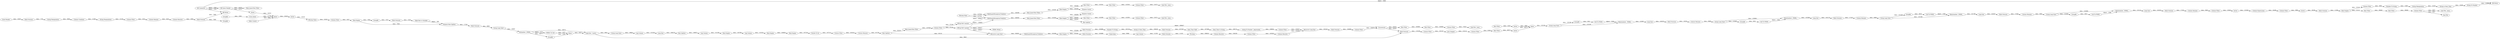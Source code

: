 digraph {
	"19560295182153299_302" [label="Rule Engine"]
	"4885130752960441986_209" [label="Column Filter"]
	"-1944527329408197674_179" [label="Loop End"]
	"-73896868765246359_173" [label=GroupBy]
	"-7182091666842695063_197" [label="Column Filter"]
	"-6419632146889223259_171" [label="PMML To Cell"]
	"-370071153286829429_344" [label="Column Filter"]
	"4885130752960441986_185" [label="Row Splitter"]
	"4885130752960441986_208" [label="Rule Engine"]
	"-2599690313623811559_322" [label="Math Formula"]
	"-6751191713757880399_166" [label="Group Loop Start"]
	"-304944437060171430_166" [label="Group Loop Start"]
	"-2599690313623811559_316" [label="Math Formula"]
	"-5418544209593770905_316" [label="Rule Engine"]
	"19560295182153299_296" [label="Rule_based Row Filter"]
	"-5418544209593770905_237" [label="Row Filter"]
	"4885130752960441986_207" [label="Rule Engine"]
	"-5418544209593770905_301" [label="Rule_based Row Filter"]
	"-5418544209593770905_193" [label=Concatenate]
	"-5418544209593770905_318" [label="Column Filter"]
	"-6751191713757880399_176" [label="Denormalizer _PMML_"]
	"-5418544209593770905_7" [label="Table Creator"]
	"19560295182153299_288" [label="Numeric Scorer"]
	"-2599690313623811559_323" [label=Pivoting]
	"-2599690313623811559_324" [label="Column Resorter"]
	"-7182091666842695063_179" [label="Math Formula"]
	"19560295182153299_284" [label="Missing Value"]
	"-6751191713757880399_179" [label="Loop End"]
	"-2599690313623811559_64" [label="Recursive Loop Start"]
	"-4359293250350798024_187" [label="Column Rename"]
	"4885130752960441986_206" [label="Lag Column"]
	"4885130752960441986_210" [label="Column Rename"]
	"-73896868765246359_166" [label="Group Loop Start"]
	"-5418544209593770905_228" [label=GroupBy]
	"4885130752960441986_235" [label="Rule Engine"]
	"19560295182153299_293" [label="PMML Writer"]
	"-2599690313623811559_52" [label="MultiLayerPerceptron Predictor"]
	"-7182091666842695063_301" [label=Sorter]
	"4885130752960441986_234" [label="Lag Column"]
	"-4359293250350798024_190" [label="Column Expressions"]
	"-4359293250350798024_198" [label="Row Filter"]
	"4885130752960441986_30" [label="Loop End"]
	"-5418544209593770905_294" [label="Row Filter"]
	"19560295182153299_289" [label="Line Plot _local_"]
	"19560295182153299_319" [label="Column Filter"]
	"-5418544209593770905_347" [label="Table Row to Variable"]
	"-6419632146889223259_170" [label="Normalizer _PMML_"]
	"-4359293250350798024_200" [label=Sorter]
	"4885130752960441986_204" [label="Row Splitter"]
	"-5418544209593770905_317" [label="Math Formula"]
	"806346930184881823_8" [label=Joiner]
	"-304944437060171430_176" [label="Denormalizer _PMML_"]
	"-370071153286829429_351" [label="Column Combiner"]
	"-4359293250350798024_183" [label="Column Rename"]
	"-5418544209593770905_188" [label="Line Plot _local_"]
	"-5418544209593770905_313" [label=GroupBy]
	"-2599690313623811559_172" [label="Column Resorter"]
	"19560295182153299_306" [label="Rule Engine"]
	"-304944437060171430_175" [label="Cell To PMML"]
	"-2599690313623811559_317" [label="Number To String"]
	"-2599690313623811559_301" [label="String To Number _deprecated_"]
	"-6419632146889223259_172" [label="Loop End _2 ports_"]
	"-2599690313623811559_320" [label=Unpivoting]
	"-5418544209593770905_18" [label=Sorter]
	"19560295182153299_294" [label="Row Filter"]
	"-5418544209593770905_172" [label="Numeric Row Splitter"]
	"-5418544209593770905_218" [label="Column Filter"]
	"-2599690313623811559_314" [label="Math Formula"]
	"-2599690313623811559_319" [label="Column Filter"]
	"-304944437060171430_173" [label=GroupBy]
	"-1944527329408197674_173" [label=GroupBy]
	"-1944527329408197674_175" [label="Cell To PMML"]
	"-2599690313623811559_306" [label="Math Formula"]
	"-5418544209593770905_351" [label="Math Formula"]
	"-5418544209593770905_298" [label="Row Filter"]
	"-370071153286829429_347" [label="Math Formula"]
	"-4359293250350798024_193" [label="Column Filter"]
	"-5418544209593770905_319" [label="String Manipulation"]
	"-4359293250350798024_199" [label="Row Filter"]
	"-2599690313623811559_159" [label="Column Filter"]
	"19560295182153299_197" [label="Column Filter"]
	"-304944437060171430_169" [label="Math Formula"]
	"-2599690313623811559_295" [label="Date_Time Shift"]
	"19560295182153299_307" [label="Numeric Scorer"]
	"806346930184881823_208" [label="Column Filter"]
	"-4359293250350798024_178" [label=Joiner]
	"-4359293250350798024_201" [label=Sorter]
	"19560295182153299_290" [label="Row Filter"]
	"-7182091666842695063_182" [label="Column Filter"]
	"-5418544209593770905_236" [label="Row Filter"]
	"19560295182153299_177" [label="RProp MLP Learner"]
	"-2599690313623811559_318" [label="Math Formula"]
	"-5418544209593770905_310" [label="DB Writer"]
	"-2599690313623811559_65" [label="Recursive Loop End"]
	"-5418544209593770905_340" [label="String To Number"]
	"-6751191713757880399_173" [label=GroupBy]
	"-5418544209593770905_222" [label="Line Plot"]
	"806346930184881823_2" [label=Sorter]
	"4885130752960441986_31" [label="Group Loop Start"]
	"19560295182153299_323" [label="Line Plot _local_"]
	"-5418544209593770905_216" [label="Line Plot _local_"]
	"-370071153286829429_343" [label="String Manipulation"]
	"-73896868765246359_179" [label="Loop End"]
	"-5418544209593770905_200" [label="Column Filter"]
	"-5418544209593770905_293" [label="String to Date_Time"]
	"-1944527329408197674_166" [label="Group Loop Start"]
	"-5418544209593770905_4" [label="DB Query Reader"]
	"806346930184881823_239" [label="Rule Engine"]
	"19560295182153299_291" [label="Column Filter"]
	"-2599690313623811559_321" [label="Lag Column"]
	"-370071153286829429_346" [label="Column Resorter"]
	"-370071153286829429_352" [label="String Manipulation"]
	"-2599690313623811559_315" [label="Column Filter"]
	"-6419632146889223259_174" [label=Joiner]
	"-6419632146889223259_169" [label="Math Formula"]
	"-370071153286829429_345" [label="Column Rename"]
	"-4359293250350798024_185" [label=Sorter]
	"-5418544209593770905_352" [label="DB Writer"]
	"19560295182153299_305" [label="Rule_based Row Filter"]
	"-6751191713757880399_169" [label="Math Formula"]
	"-2599690313623811559_292" [label="Rule Engine"]
	"806346930184881823_9" [label=GroupBy]
	"806346930184881823_12" [label="Missing Value"]
	"-73896868765246359_176" [label="Denormalizer _PMML_"]
	"-73896868765246359_169" [label="Math Formula"]
	"19560295182153299_283" [label="MultiLayerPerceptron Predictor"]
	"-4359293250350798024_184" [label="Column Rename"]
	"-5418544209593770905_15" [label="DB Connector"]
	"-6419632146889223259_166" [label="Group Loop Start"]
	"-2599690313623811559_293" [label="String to Date_Time"]
	"19560295182153299_320" [label="Row Filter"]
	"-2599690313623811559_298" [label="Date_Time to String"]
	"-370071153286829429_341" [label="Excel Reader"]
	"-370071153286829429_342" [label="Math Formula"]
	"19560295182153299_303" [label="RProp MLP Learner"]
	"-1944527329408197674_176" [label="Denormalizer _PMML_"]
	"-6751191713757880399_175" [label="Cell To PMML"]
	"-304944437060171430_179" [label="Loop End"]
	"19560295182153299_278" [label="Rule_based Row Filter"]
	"-7182091666842695063_300" [label="Column Filter"]
	"4885130752960441986_165" [label="Lag Column"]
	"-4359293250350798024_194" [label="Column Rename"]
	"19560295182153299_304" [label="MultiLayerPerceptron Predictor"]
	"19560295182153299_292" [label="Row Splitter"]
	"4885130752960441986_236" [label="Double To Int"]
	"806346930184881823_11" [label="Cross Joiner"]
	"19560295182153299_318" [label="Row Filter"]
	"-5418544209593770905_339" [label="Number To String"]
	"-73896868765246359_175" [label="Cell To PMML"]
	"-6419632146889223259_173" [label=GroupBy]
	"-7182091666842695063_192" [label="Java Snippet"]
	"-1944527329408197674_169" [label="Math Formula"]
	"-7182091666842695063_197" -> "-4359293250350798024_198" [label="data: : 8108"]
	"19560295182153299_318" -> "19560295182153299_320" [label="data: : 153241"]
	"-2599690313623811559_320" -> "-2599690313623811559_321" [label="data: : 9948"]
	"-370071153286829429_347" -> "-5418544209593770905_352" [label="data: : 7909"]
	"19560295182153299_302" -> "19560295182153299_290" [label="data: : 108393"]
	"-304944437060171430_179" -> "-304944437060171430_169" [label="data: : 142176"]
	"-304944437060171430_166" -> "-304944437060171430_176" [label="data: : 132803"]
	"-73896868765246359_179" -> "-73896868765246359_169" [label="data: : 141637"]
	"-2599690313623811559_64" -> "-2599690313623811559_52" [label="data: : 95839"]
	"-370071153286829429_345" -> "-370071153286829429_346" [label="data: : 4455"]
	"19560295182153299_303" -> "-5418544209593770905_193" [label="object: : 509457"]
	"19560295182153299_306" -> "19560295182153299_318" [label="data: : 108399"]
	"-5418544209593770905_4" -> "-5418544209593770905_18" [label="data: : 14020"]
	"-6751191713757880399_176" -> "-6751191713757880399_179" [label="data: : 131514"]
	"-2599690313623811559_159" -> "-2599690313623811559_172" [label="data: : 103505"]
	"-5418544209593770905_236" -> "-5418544209593770905_294" [label="data: : 163062"]
	"-5418544209593770905_340" -> "-5418544209593770905_310" [label="data: : 15348"]
	"-6751191713757880399_175" -> "-6751191713757880399_176" [label="object: : 2346"]
	"-6751191713757880399_166" -> "-6751191713757880399_173" [label="data: : 132000"]
	"-1944527329408197674_166" -> "-1944527329408197674_173" [label="data: : 132230"]
	"-5418544209593770905_316" -> "-5418544209593770905_318" [label="data: : 13110"]
	"-6419632146889223259_169" -> "-6419632146889223259_166" [label="data: : 8983"]
	"4885130752960441986_235" -> "4885130752960441986_208" [label="data: : 104935"]
	"-73896868765246359_166" -> "-73896868765246359_176" [label="data: : 132168"]
	"4885130752960441986_165" -> "4885130752960441986_30" [label="data: : 152334"]
	"-2599690313623811559_319" -> "-2599690313623811559_65" [label="data: : 105057"]
	"-5418544209593770905_294" -> "-5418544209593770905_200" [label="data: : 163062"]
	"4885130752960441986_30" -> "4885130752960441986_185" [label="data: : 246579"]
	"806346930184881823_239" -> "-5418544209593770905_172" [label="data: : 7956"]
	"19560295182153299_302" -> "19560295182153299_288" [label="data: : 108393"]
	"19560295182153299_177" -> "19560295182153299_283" [label="object: : 128820"]
	"-4359293250350798024_187" -> "-4359293250350798024_193" [label="data: : 9491"]
	"-5418544209593770905_218" -> "-5418544209593770905_222" [label="data: : 6697"]
	"19560295182153299_197" -> "19560295182153299_177" [label="data: : 97245"]
	"-5418544209593770905_339" -> "-5418544209593770905_319" [label="data: : 13697"]
	"-4359293250350798024_193" -> "-4359293250350798024_185" [label="data: : 10564"]
	"-6419632146889223259_172" -> "4885130752960441986_31" [label="data: : 9642"]
	"-2599690313623811559_316" -> "-2599690313623811559_317" [label="data: : 105886"]
	"-304944437060171430_173" -> "-304944437060171430_175" [label="data: : 3621"]
	"-2599690313623811559_314" -> "-2599690313623811559_315" [label="data: : 104808"]
	"-370071153286829429_352" -> "-370071153286829429_344" [label="data: : 12158"]
	"-7182091666842695063_300" -> "-7182091666842695063_301" [label="data: : 9995"]
	"-5418544209593770905_319" -> "-5418544209593770905_293" [label="data: : 14192"]
	"-5418544209593770905_15" -> "-5418544209593770905_352" [label="object: : 3566"]
	"-5418544209593770905_4" -> "-5418544209593770905_301" [label="data: : 14020"]
	"-6751191713757880399_173" -> "-6751191713757880399_175" [label="data: : 3622"]
	"-5418544209593770905_172" -> "-6419632146889223259_169" [label="data: : 17264"]
	"4885130752960441986_204" -> "-2599690313623811559_64" [label="data: : 93155"]
	"-6419632146889223259_171" -> "-6419632146889223259_174" [label="data: : 2870"]
	"-1944527329408197674_179" -> "-1944527329408197674_169" [label="data: : 142876"]
	"4885130752960441986_209" -> "4885130752960441986_210" [label="data: : 101014"]
	"-2599690313623811559_306" -> "-2599690313623811559_320" [label="data: : 105888"]
	"-2599690313623811559_322" -> "-2599690313623811559_323" [label="data: : 11161"]
	"-370071153286829429_346" -> "-370071153286829429_347" [label="data: : 5004"]
	"-6419632146889223259_170" -> "-6419632146889223259_172" [label="data: : 18474"]
	"-5418544209593770905_293" -> "-5418544209593770905_340" [label="data: : 15628"]
	"-5418544209593770905_193" -> "-5418544209593770905_236" [label="data: : 92933"]
	"4885130752960441986_185" -> "4885130752960441986_206" [label="data: : 149675"]
	"-4359293250350798024_200" -> "-4359293250350798024_178" [label="data: : 40571"]
	"-5418544209593770905_228" -> "-5418544209593770905_351" [label="data: : 2537"]
	"-6419632146889223259_166" -> "-6419632146889223259_170" [label="data: : 18402"]
	"-5418544209593770905_298" -> "-5418544209593770905_218" [label="data: : 30649"]
	"4885130752960441986_210" -> "4885130752960441986_204" [label="data: : 91739"]
	"-370071153286829429_343" -> "-370071153286829429_351" [label="data: : 8364"]
	"-2599690313623811559_292" -> "-2599690313623811559_316" [label="data: : 105365"]
	"-6419632146889223259_172" -> "-7182091666842695063_179" [label="data: : 9642"]
	"-5418544209593770905_15" -> "-5418544209593770905_4" [label="object: : 3566"]
	"-370071153286829429_344" -> "-370071153286829429_345" [label="data: : 5014"]
	"-304944437060171430_169" -> "-4359293250350798024_184" [label="data: : 17533"]
	"-4359293250350798024_201" -> "-4359293250350798024_178" [label="data: : 3964"]
	"-2599690313623811559_301" -> "-2599690313623811559_319" [label="data: : 106854"]
	"-7182091666842695063_182" -> "-7182091666842695063_192" [label="data: : 102107"]
	"-5418544209593770905_15" -> "-5418544209593770905_310" [label="object: : 3566"]
	"-2599690313623811559_172" -> "-2599690313623811559_65" [label="data: : 103505"]
	"806346930184881823_8" -> "806346930184881823_2" [label="data: : 18163"]
	"-2599690313623811559_321" -> "-2599690313623811559_322" [label="data: : 11230"]
	"19560295182153299_305" -> "19560295182153299_306" [label="data: : 153241"]
	"-6419632146889223259_170" -> "-6419632146889223259_173" [label="data: : 18474"]
	"19560295182153299_278" -> "19560295182153299_197" [label="data: : 147054"]
	"19560295182153299_320" -> "19560295182153299_319" [label="data: : 153241"]
	"-370071153286829429_341" -> "-370071153286829429_342" [label="data: : 16287"]
	"-73896868765246359_176" -> "-73896868765246359_179" [label="data: : 131709"]
	"-304944437060171430_166" -> "-304944437060171430_173" [label="data: : 132803"]
	"-370071153286829429_342" -> "-370071153286829429_343" [label="data: : 7701"]
	"-7182091666842695063_301" -> "-5418544209593770905_317" [label="data: : 30336"]
	"19560295182153299_284" -> "19560295182153299_283" [label="data: : 147054"]
	"-5418544209593770905_317" -> "-5418544209593770905_316" [label="data: : 11384"]
	"-2599690313623811559_318" -> "-2599690313623811559_295" [label="data: : 107359"]
	"19560295182153299_290" -> "19560295182153299_294" [label="data: : 153290"]
	"-5418544209593770905_237" -> "-5418544209593770905_298" [label="data: : 30649"]
	"-7182091666842695063_192" -> "-7182091666842695063_197" [label="data: : 125121"]
	"-2599690313623811559_295" -> "-2599690313623811559_298" [label="data: : 107386"]
	"-1944527329408197674_169" -> "-4359293250350798024_183" [label="data: : 14534"]
	"4885130752960441986_31" -> "4885130752960441986_165" [label="data: : 19643"]
	"-5418544209593770905_347" -> "-5418544209593770905_172" [label="object: : 288"]
	"-5418544209593770905_193" -> "-7182091666842695063_179" [label="data: : 92933"]
	"806346930184881823_2" -> "806346930184881823_12" [label="data: : 18163"]
	"-6751191713757880399_169" -> "-4359293250350798024_187" [label="data: : 17342"]
	"4885130752960441986_204" -> "19560295182153299_278" [label="data: : 93155"]
	"-1944527329408197674_175" -> "-1944527329408197674_176" [label="object: : 2346"]
	"4885130752960441986_207" -> "4885130752960441986_234" [label="data: : 103799"]
	"-2599690313623811559_292" -> "-2599690313623811559_306" [label="data: : 105365"]
	"19560295182153299_303" -> "19560295182153299_304" [label="object: : 509457"]
	"-2599690313623811559_298" -> "-2599690313623811559_301" [label="data: : 106713"]
	"806346930184881823_9" -> "806346930184881823_11" [label="data: : 3300"]
	"-4359293250350798024_199" -> "-4359293250350798024_201" [label="data: : 5419"]
	"-4359293250350798024_184" -> "-73896868765246359_166" [label="data: : 9498"]
	"-5418544209593770905_18" -> "806346930184881823_8" [label="data: : 14019"]
	"19560295182153299_303" -> "19560295182153299_293" [label="object: : 509457"]
	"-2599690313623811559_323" -> "-2599690313623811559_324" [label="data: : 306810"]
	"19560295182153299_296" -> "19560295182153299_302" [label="data: : 153292"]
	"19560295182153299_283" -> "19560295182153299_296" [label="data: : 108393"]
	"19560295182153299_306" -> "19560295182153299_307" [label="data: : 108399"]
	"4885130752960441986_236" -> "4885130752960441986_209" [label="data: : 107215"]
	"806346930184881823_208" -> "806346930184881823_239" [label="data: : 5037"]
	"-1944527329408197674_166" -> "-1944527329408197674_176" [label="data: : 132230"]
	"-5418544209593770905_200" -> "-5418544209593770905_188" [label="data: : 74531"]
	"-2599690313623811559_317" -> "-2599690313623811559_293" [label="data: : 105744"]
	"-2599690313623811559_324" -> "-2599690313623811559_159" [label="data: : 104539"]
	"-5418544209593770905_318" -> "-5418544209593770905_339" [label="data: : 9993"]
	"-4359293250350798024_185" -> "-4359293250350798024_190" [label="data: : 131945"]
	"19560295182153299_291" -> "19560295182153299_289" [label="data: : 21071"]
	"4885130752960441986_234" -> "4885130752960441986_235" [label="data: : 152353"]
	"-4359293250350798024_198" -> "-4359293250350798024_200" [label="data: : 40571"]
	"-370071153286829429_351" -> "-370071153286829429_352" [label="data: : 11585"]
	"-6419632146889223259_173" -> "-6419632146889223259_174" [label="data: : 3300"]
	"806346930184881823_12" -> "806346930184881823_208" [label="data: : 18162"]
	"-5418544209593770905_218" -> "-5418544209593770905_216" [label="data: : 6697"]
	"-6419632146889223259_170" -> "-6419632146889223259_171" [label="object: : 2374"]
	"19560295182153299_197" -> "19560295182153299_303" [label="data: : 97245"]
	"19560295182153299_302" -> "19560295182153299_292" [label="data: : 108393"]
	"-5418544209593770905_7" -> "806346930184881823_8" [label="data: : 9081"]
	"19560295182153299_294" -> "19560295182153299_291" [label="data: : 153291"]
	"-2599690313623811559_293" -> "-2599690313623811559_318" [label="data: : 106420"]
	"-73896868765246359_175" -> "-73896868765246359_176" [label="object: : 2346"]
	"-6419632146889223259_174" -> "-6419632146889223259_172" [label="data: : 4537"]
	"-1944527329408197674_173" -> "-1944527329408197674_175" [label="data: : 3621"]
	"-4359293250350798024_178" -> "-1944527329408197674_166" [label="data: : 132230"]
	"-304944437060171430_176" -> "-304944437060171430_179" [label="data: : 132306"]
	"-4359293250350798024_194" -> "-6751191713757880399_166" [label="data: : 9491"]
	"19560295182153299_319" -> "19560295182153299_323" [label="data: : 21072"]
	"-7182091666842695063_179" -> "-7182091666842695063_182" [label="data: : 110100"]
	"-4359293250350798024_183" -> "-304944437060171430_166" [label="data: : 9489"]
	"-2599690313623811559_315" -> "-5418544209593770905_193" [label="data: : 102071"]
	"-73896868765246359_169" -> "-4359293250350798024_194" [label="data: : 17444"]
	"4885130752960441986_206" -> "4885130752960441986_207" [label="data: : 151200"]
	"19560295182153299_284" -> "19560295182153299_304" [label="data: : 147054"]
	"-2599690313623811559_65" -> "-2599690313623811559_314" [label="data: : 105242"]
	"-73896868765246359_166" -> "-73896868765246359_173" [label="data: : 132168"]
	"19560295182153299_304" -> "19560295182153299_305" [label="data: : 108399"]
	"19560295182153299_303" -> "-2599690313623811559_64" [label="object: : 509457"]
	"-6751191713757880399_166" -> "-6751191713757880399_176" [label="data: : 132000"]
	"-1944527329408197674_176" -> "-1944527329408197674_179" [label="data: : 132997"]
	"-6751191713757880399_179" -> "-6751191713757880399_169" [label="data: : 141610"]
	"4885130752960441986_208" -> "4885130752960441986_236" [label="data: : 107234"]
	"-304944437060171430_175" -> "-304944437060171430_176" [label="object: : 2346"]
	"-73896868765246359_173" -> "-73896868765246359_175" [label="data: : 3619"]
	"-5418544209593770905_316" -> "-5418544209593770905_237" [label="data: : 13110"]
	"-5418544209593770905_351" -> "-5418544209593770905_347" [label="data: : 3100"]
	"806346930184881823_11" -> "806346930184881823_8" [label="data: : 11770"]
	"-2599690313623811559_52" -> "-2599690313623811559_292" [label="data: : 105366"]
	"-370071153286829429_347" -> "-5418544209593770905_313" [label="data: : 7909"]
	"806346930184881823_239" -> "-5418544209593770905_228" [label="data: : 7956"]
	"-4359293250350798024_190" -> "-7182091666842695063_300" [label="data: : 24569"]
	rankdir=LR
}
